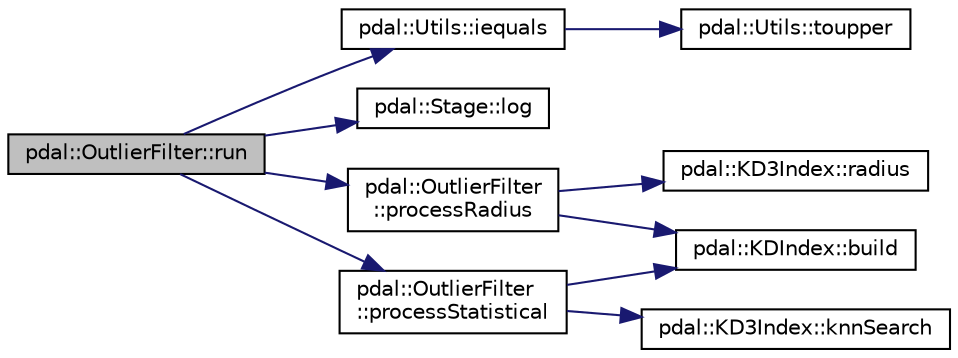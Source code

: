 digraph "pdal::OutlierFilter::run"
{
  edge [fontname="Helvetica",fontsize="10",labelfontname="Helvetica",labelfontsize="10"];
  node [fontname="Helvetica",fontsize="10",shape=record];
  rankdir="LR";
  Node1 [label="pdal::OutlierFilter::run",height=0.2,width=0.4,color="black", fillcolor="grey75", style="filled", fontcolor="black"];
  Node1 -> Node2 [color="midnightblue",fontsize="10",style="solid",fontname="Helvetica"];
  Node2 [label="pdal::Utils::iequals",height=0.2,width=0.4,color="black", fillcolor="white", style="filled",URL="$namespacepdal_1_1Utils.html#acb34cb790a22dbce1a05582ba4917566"];
  Node2 -> Node3 [color="midnightblue",fontsize="10",style="solid",fontname="Helvetica"];
  Node3 [label="pdal::Utils::toupper",height=0.2,width=0.4,color="black", fillcolor="white", style="filled",URL="$namespacepdal_1_1Utils.html#a28e3e2faff94b20f9908e77bc54ed983"];
  Node1 -> Node4 [color="midnightblue",fontsize="10",style="solid",fontname="Helvetica"];
  Node4 [label="pdal::Stage::log",height=0.2,width=0.4,color="black", fillcolor="white", style="filled",URL="$classpdal_1_1Stage.html#ae8c29817e14d7cda53fdcbb23102d872"];
  Node1 -> Node5 [color="midnightblue",fontsize="10",style="solid",fontname="Helvetica"];
  Node5 [label="pdal::OutlierFilter\l::processRadius",height=0.2,width=0.4,color="black", fillcolor="white", style="filled",URL="$classpdal_1_1OutlierFilter.html#ac2100f73192e5fa201637cef092830f5"];
  Node5 -> Node6 [color="midnightblue",fontsize="10",style="solid",fontname="Helvetica"];
  Node6 [label="pdal::KDIndex::build",height=0.2,width=0.4,color="black", fillcolor="white", style="filled",URL="$classpdal_1_1KDIndex.html#ad179eda54c39330a0e06ec2bebee9c26"];
  Node5 -> Node7 [color="midnightblue",fontsize="10",style="solid",fontname="Helvetica"];
  Node7 [label="pdal::KD3Index::radius",height=0.2,width=0.4,color="black", fillcolor="white", style="filled",URL="$classpdal_1_1KD3Index.html#ab8cc27541fdc421b06baf67af1ade423"];
  Node1 -> Node8 [color="midnightblue",fontsize="10",style="solid",fontname="Helvetica"];
  Node8 [label="pdal::OutlierFilter\l::processStatistical",height=0.2,width=0.4,color="black", fillcolor="white", style="filled",URL="$classpdal_1_1OutlierFilter.html#a5b885dd92f100d1e4addfbc2e0eb446c"];
  Node8 -> Node6 [color="midnightblue",fontsize="10",style="solid",fontname="Helvetica"];
  Node8 -> Node9 [color="midnightblue",fontsize="10",style="solid",fontname="Helvetica"];
  Node9 [label="pdal::KD3Index::knnSearch",height=0.2,width=0.4,color="black", fillcolor="white", style="filled",URL="$classpdal_1_1KD3Index.html#a577954cbca70ecf9a470b8e1cc6315a2"];
}
